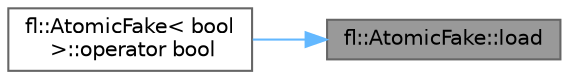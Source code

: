 digraph "fl::AtomicFake::load"
{
 // INTERACTIVE_SVG=YES
 // LATEX_PDF_SIZE
  bgcolor="transparent";
  edge [fontname=Helvetica,fontsize=10,labelfontname=Helvetica,labelfontsize=10];
  node [fontname=Helvetica,fontsize=10,shape=box,height=0.2,width=0.4];
  rankdir="RL";
  Node1 [id="Node000001",label="fl::AtomicFake::load",height=0.2,width=0.4,color="gray40", fillcolor="grey60", style="filled", fontcolor="black",tooltip=" "];
  Node1 -> Node2 [id="edge1_Node000001_Node000002",dir="back",color="steelblue1",style="solid",tooltip=" "];
  Node2 [id="Node000002",label="fl::AtomicFake\< bool\l \>::operator bool",height=0.2,width=0.4,color="grey40", fillcolor="white", style="filled",URL="$da/d98/classfl_1_1_atomic_fake_a3659fef78b5a3ec82991b6ff3883447f.html#a3659fef78b5a3ec82991b6ff3883447f",tooltip=" "];
}
